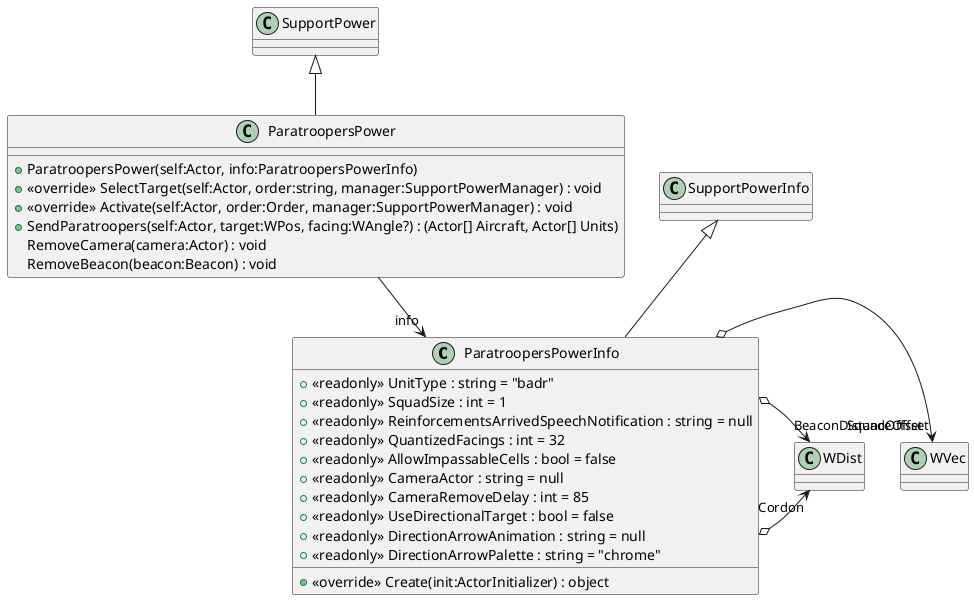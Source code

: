 @startuml
class ParatroopersPowerInfo {
    + <<readonly>> UnitType : string = "badr"
    + <<readonly>> SquadSize : int = 1
    + <<readonly>> ReinforcementsArrivedSpeechNotification : string = null
    + <<readonly>> QuantizedFacings : int = 32
    + <<readonly>> AllowImpassableCells : bool = false
    + <<readonly>> CameraActor : string = null
    + <<readonly>> CameraRemoveDelay : int = 85
    + <<readonly>> UseDirectionalTarget : bool = false
    + <<readonly>> DirectionArrowAnimation : string = null
    + <<readonly>> DirectionArrowPalette : string = "chrome"
    + <<override>> Create(init:ActorInitializer) : object
}
class ParatroopersPower {
    + ParatroopersPower(self:Actor, info:ParatroopersPowerInfo)
    + <<override>> SelectTarget(self:Actor, order:string, manager:SupportPowerManager) : void
    + <<override>> Activate(self:Actor, order:Order, manager:SupportPowerManager) : void
    + SendParatroopers(self:Actor, target:WPos, facing:WAngle?) : (Actor[] Aircraft, Actor[] Units)
    RemoveCamera(camera:Actor) : void
    RemoveBeacon(beacon:Beacon) : void
}
SupportPowerInfo <|-- ParatroopersPowerInfo
ParatroopersPowerInfo o-> "SquadOffset" WVec
ParatroopersPowerInfo o-> "Cordon" WDist
ParatroopersPowerInfo o-> "BeaconDistanceOffset" WDist
SupportPower <|-- ParatroopersPower
ParatroopersPower --> "info" ParatroopersPowerInfo
@enduml
